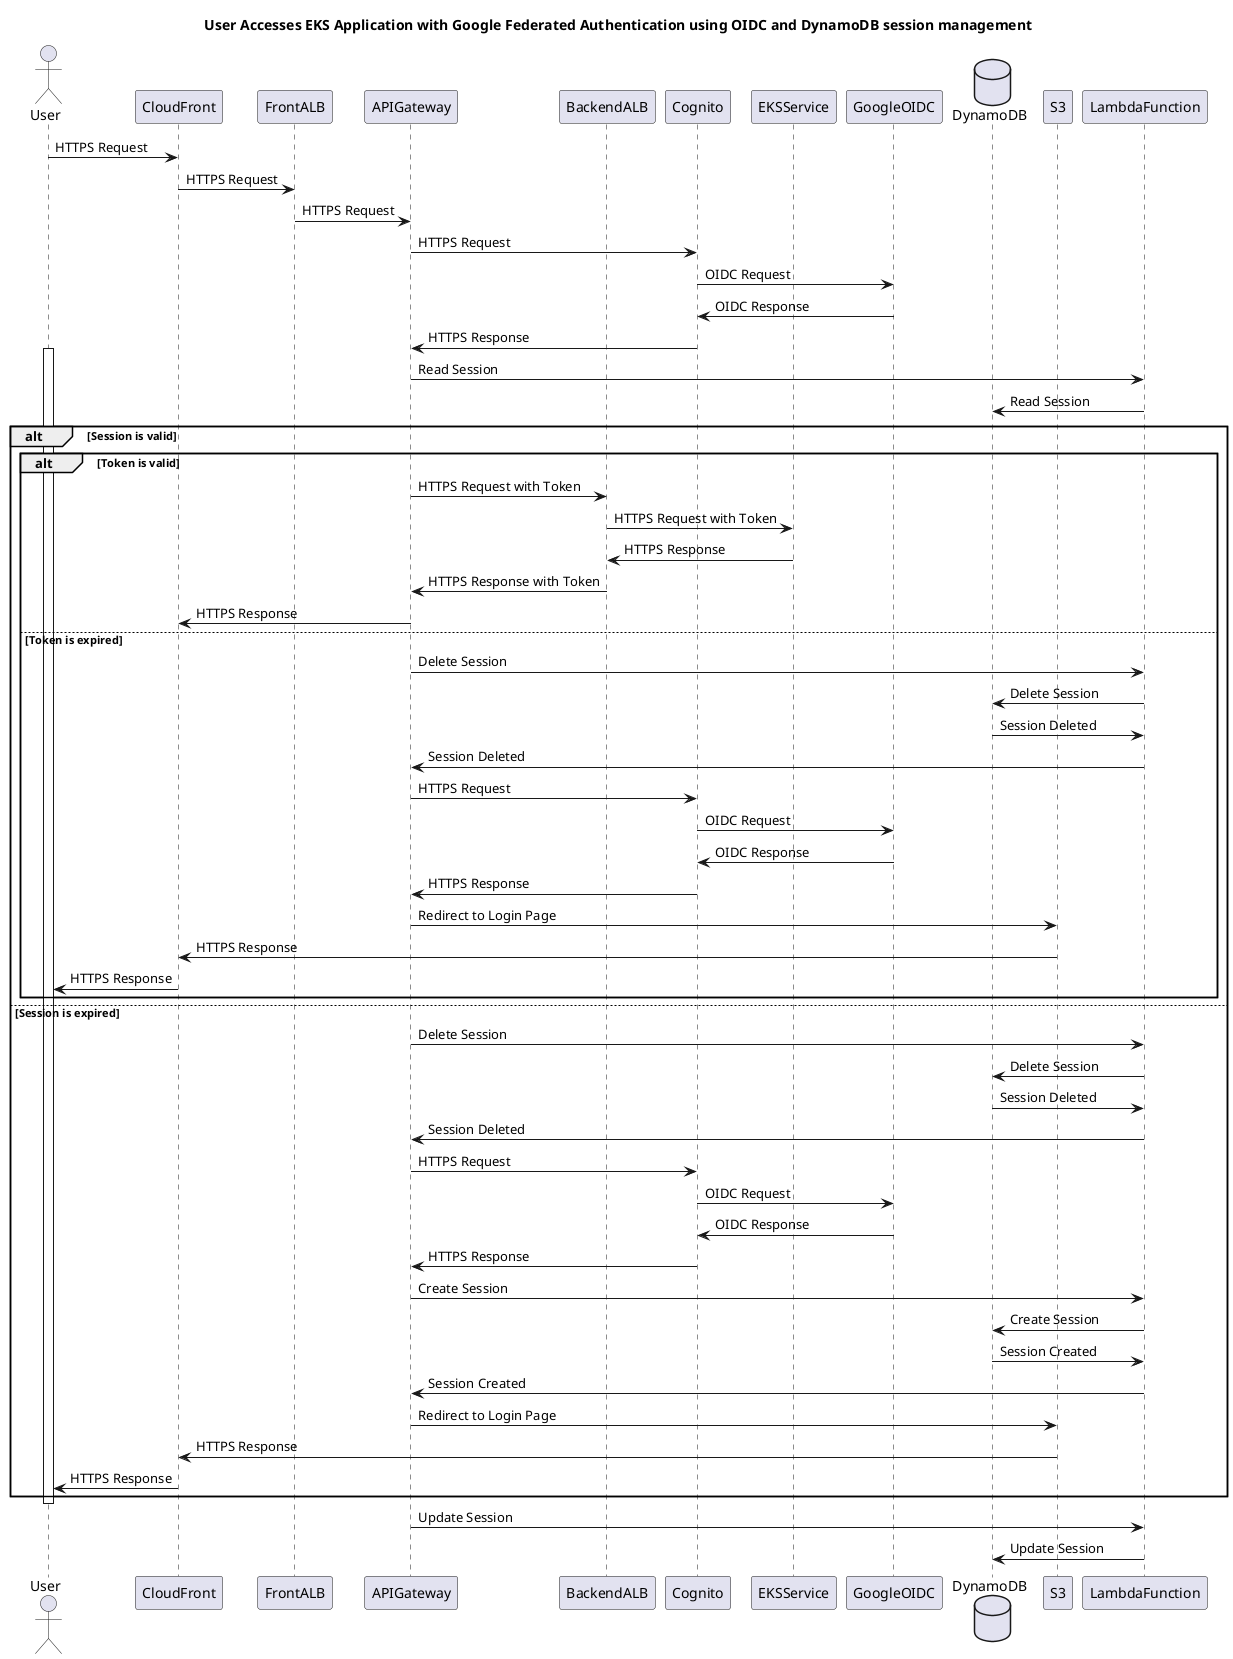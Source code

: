 @startuml
title User Accesses EKS Application with Google Federated Authentication using OIDC and DynamoDB session management

actor User
participant CloudFront
participant FrontALB
participant APIGateway
participant BackendALB
participant Cognito
participant EKSService
participant GoogleOIDC
database DynamoDB
participant S3
participant LambdaFunction

User->CloudFront: HTTPS Request
CloudFront->FrontALB: HTTPS Request
FrontALB->APIGateway: HTTPS Request
APIGateway->Cognito: HTTPS Request
Cognito->GoogleOIDC: OIDC Request
GoogleOIDC->Cognito: OIDC Response
Cognito->APIGateway: HTTPS Response

activate User
APIGateway->LambdaFunction: Read Session
LambdaFunction->DynamoDB: Read Session
alt Session is valid
    alt Token is valid
        APIGateway->BackendALB: HTTPS Request with Token
        BackendALB->EKSService: HTTPS Request with Token
        EKSService->BackendALB: HTTPS Response
        BackendALB->APIGateway: HTTPS Response with Token
        APIGateway->CloudFront: HTTPS Response
    else Token is expired
        APIGateway->LambdaFunction: Delete Session
        LambdaFunction->DynamoDB: Delete Session
        DynamoDB->LambdaFunction: Session Deleted
        LambdaFunction->APIGateway: Session Deleted
        APIGateway->Cognito: HTTPS Request
        Cognito->GoogleOIDC: OIDC Request
        GoogleOIDC->Cognito: OIDC Response
        Cognito->APIGateway: HTTPS Response
        APIGateway->S3: Redirect to Login Page
        S3->CloudFront: HTTPS Response
        CloudFront->User: HTTPS Response
    end
else Session is expired
    APIGateway->LambdaFunction: Delete Session
    LambdaFunction->DynamoDB: Delete Session
    DynamoDB->LambdaFunction: Session Deleted
    LambdaFunction->APIGateway: Session Deleted
    APIGateway->Cognito: HTTPS Request
    Cognito->GoogleOIDC: OIDC Request
    GoogleOIDC->Cognito: OIDC Response
    Cognito->APIGateway: HTTPS Response
    APIGateway->LambdaFunction: Create Session
    LambdaFunction->DynamoDB: Create Session
    DynamoDB->LambdaFunction: Session Created
    LambdaFunction->APIGateway: Session Created
    APIGateway->S3: Redirect to Login Page
    S3->CloudFront: HTTPS Response
    CloudFront->User: HTTPS Response
end
deactivate User

APIGateway->LambdaFunction: Update Session
LambdaFunction->DynamoDB: Update Session
@enduml
